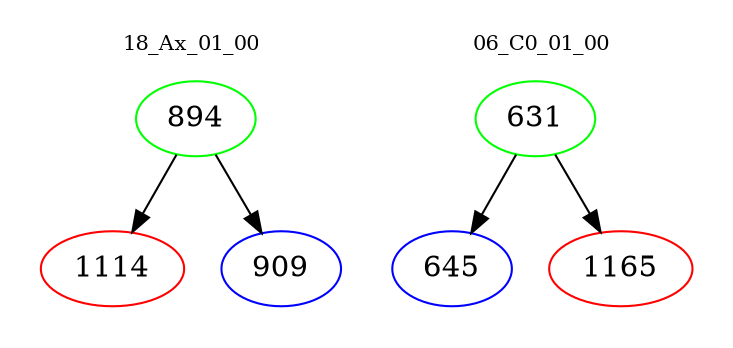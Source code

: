 digraph{
subgraph cluster_0 {
color = white
label = "18_Ax_01_00";
fontsize=10;
T0_894 [label="894", color="green"]
T0_894 -> T0_1114 [color="black"]
T0_1114 [label="1114", color="red"]
T0_894 -> T0_909 [color="black"]
T0_909 [label="909", color="blue"]
}
subgraph cluster_1 {
color = white
label = "06_C0_01_00";
fontsize=10;
T1_631 [label="631", color="green"]
T1_631 -> T1_645 [color="black"]
T1_645 [label="645", color="blue"]
T1_631 -> T1_1165 [color="black"]
T1_1165 [label="1165", color="red"]
}
}
